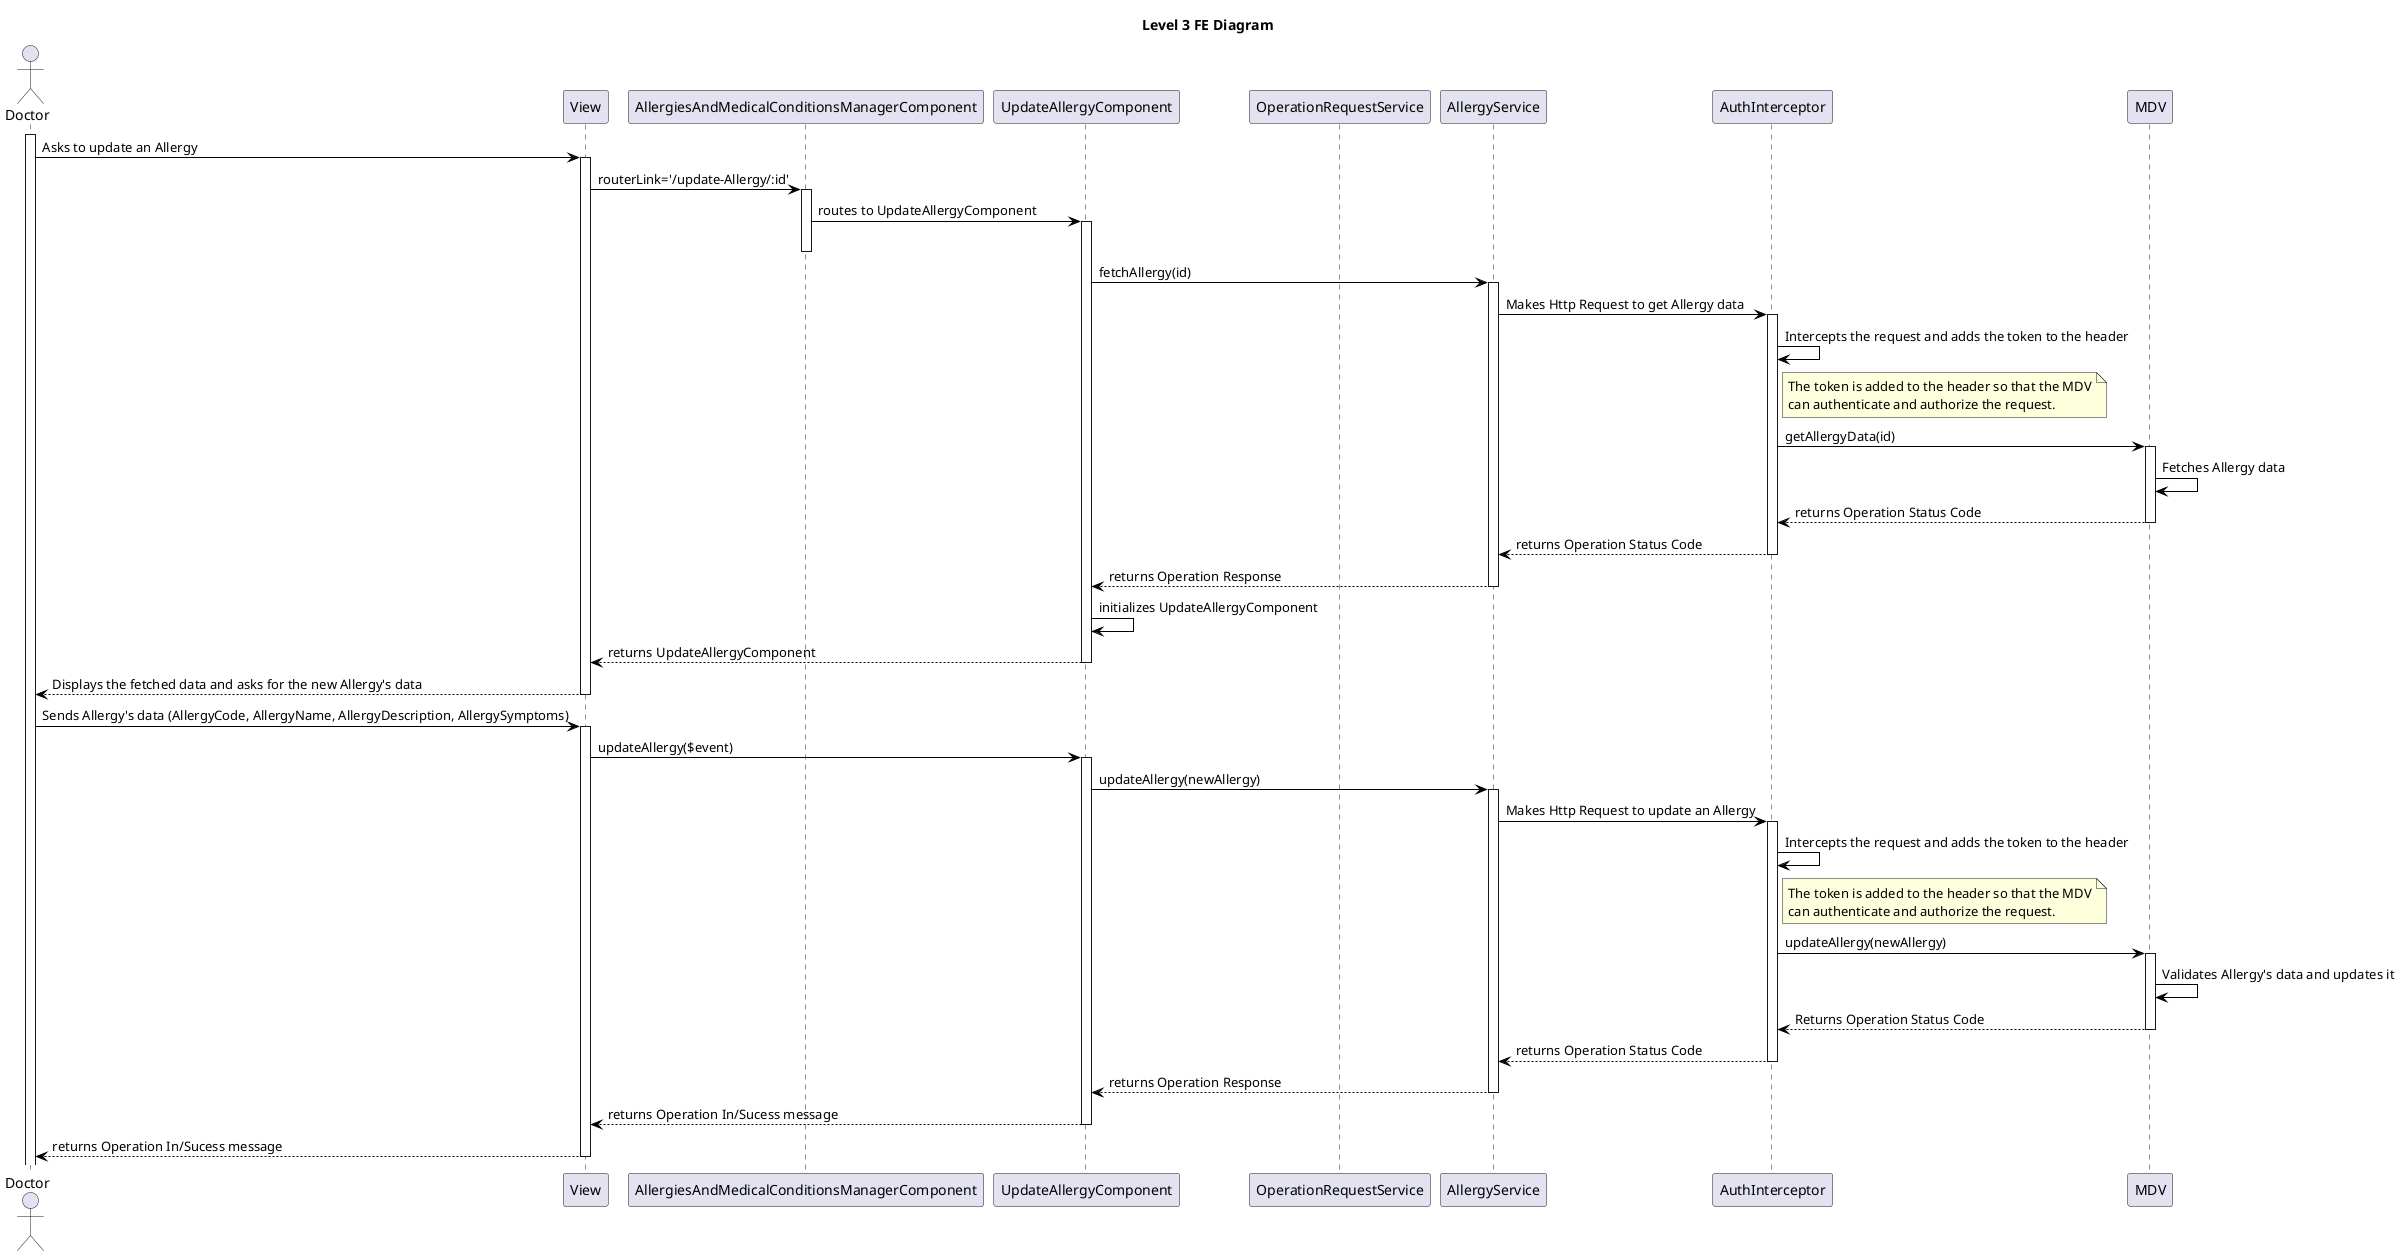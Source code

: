 @startuml level_3_FE

title Level 3 FE Diagram

hide empty members
'skinparam Linetype ortho

skinparam class {
    BackgroundColor<<valueObject>> #D6EAF8
    BackgroundColor<<root>> #FDEBD0
    BackgroundColor<<service>> #D1F2EB
    BackgroundColor #UIF9E7
    ArrowColor Black
}

skinparam package {
    BackgroundColor #EBF5FB
}

actor Doctor as A
participant View as UI
participant "AllergiesAndMedicalConditionsManagerComponent" as AMC
participant "UpdateAllergyComponent" as UAC
participant "OperationRequestService" as ORS
participant "AllergyService" as AS
participant "AuthInterceptor" as AI
participant MDV as MDV

activate A
A -> UI: Asks to update an Allergy
activate UI
UI -> AMC: routerLink='/update-Allergy/:id'
activate AMC
AMC -> UAC: routes to UpdateAllergyComponent
activate UAC
deactivate AMC
UAC -> AS: fetchAllergy(id)
activate AS
AS -> AI: Makes Http Request to get Allergy data
activate AI
AI -> AI: Intercepts the request and adds the token to the header
note right of AI
    The token is added to the header so that the MDV
    can authenticate and authorize the request.
end note
AI -> MDV: getAllergyData(id)
activate MDV
MDV -> MDV: Fetches Allergy data
MDV --> AI: returns Operation Status Code
deactivate MDV
AI --> AS: returns Operation Status Code
deactivate AI
AS --> UAC: returns Operation Response
deactivate AS
UAC -> UAC: initializes UpdateAllergyComponent
UAC --> UI: returns UpdateAllergyComponent
deactivate UAC
UI --> A: Displays the fetched data and asks for the new Allergy's data
deactivate UI
A -> UI: Sends Allergy's data (AllergyCode, AllergyName, AllergyDescription, AllergySymptoms)
activate UI
UI -> UAC: updateAllergy($event)
activate UAC
UAC -> AS: updateAllergy(newAllergy)
activate AS
AS -> AI: Makes Http Request to update an Allergy
activate AI
AI -> AI: Intercepts the request and adds the token to the header
note right of AI
    The token is added to the header so that the MDV
    can authenticate and authorize the request.
end note
AI -> MDV: updateAllergy(newAllergy)
activate MDV
MDV -> MDV: Validates Allergy's data and updates it
MDV --> AI: Returns Operation Status Code
deactivate MDV
AI --> AS: returns Operation Status Code
deactivate AI
AS --> UAC: returns Operation Response
deactivate AS
UAC --> UI: returns Operation In/Sucess message
deactivate UAC
UI --> A: returns Operation In/Sucess message
deactivate UI

@enduml